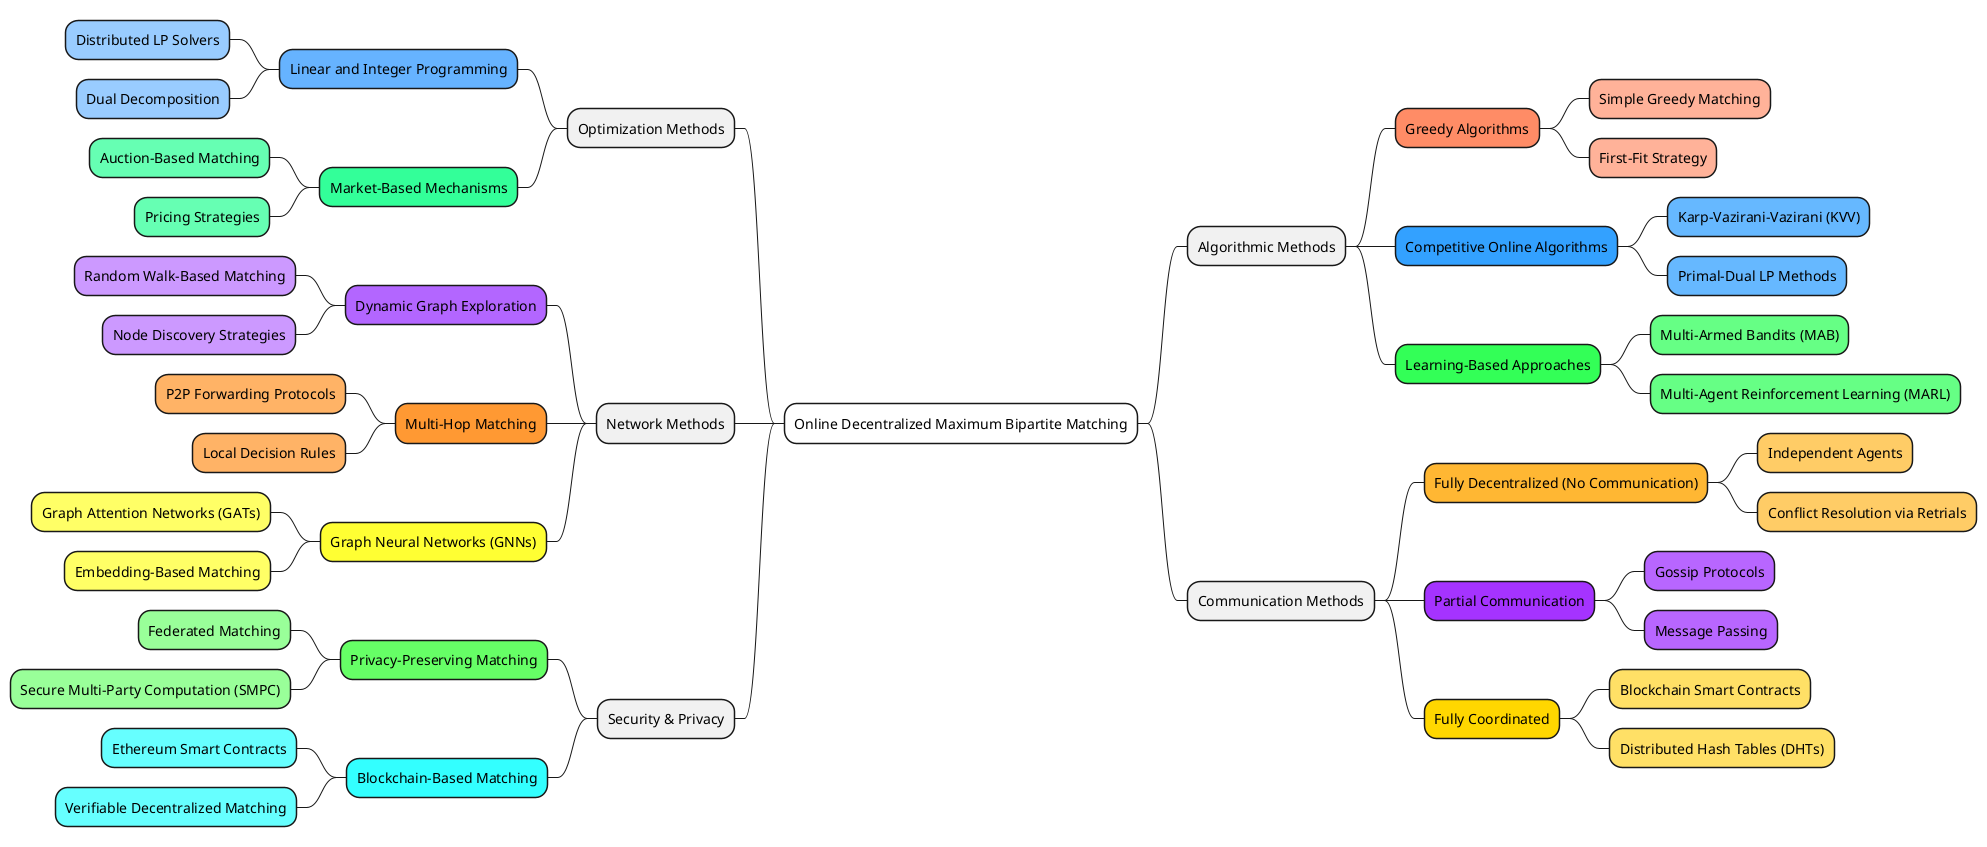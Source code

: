 @startmindmap
*[#FFFFFF] Online Decentralized Maximum Bipartite Matching
** Algorithmic Methods
***[#FF8C66] Greedy Algorithms
****[#FFB299] Simple Greedy Matching
****[#FFB299] First-Fit Strategy
***[#33A1FF] Competitive Online Algorithms
****[#66B8FF] Karp-Vazirani-Vazirani (KVV)
****[#66B8FF] Primal-Dual LP Methods
***[#33FF57] Learning-Based Approaches
****[#66FF85] Multi-Armed Bandits (MAB)
****[#66FF85] Multi-Agent Reinforcement Learning (MARL)
** Communication Methods
***[#FFB733] Fully Decentralized (No Communication)
****[#FFCC66] Independent Agents
****[#FFCC66] Conflict Resolution via Retrials
***[#A533FF] Partial Communication
****[#B866FF] Gossip Protocols
****[#B866FF] Message Passing
***[#FFD700] Fully Coordinated
****[#FFE066] Blockchain Smart Contracts
****[#FFE066] Distributed Hash Tables (DHTs)
-- Optimization Methods
---[#66B3FF] Linear and Integer Programming
----[#99CCFF] Distributed LP Solvers
----[#99CCFF] Dual Decomposition
---[#33FF99] Market-Based Mechanisms
----[#66FFB3] Auction-Based Matching
----[#66FFB3] Pricing Strategies
-- Network Methods
---[#B366FF] Dynamic Graph Exploration
----[#CC99FF] Random Walk-Based Matching
----[#CC99FF] Node Discovery Strategies
---[#FF9933] Multi-Hop Matching
----[#FFB366] P2P Forwarding Protocols
----[#FFB366] Local Decision Rules
---[#FFFF33] Graph Neural Networks (GNNs)
----[#FFFF66] Graph Attention Networks (GATs)
----[#FFFF66] Embedding-Based Matching
-- Security & Privacy
---[#66FF66] Privacy-Preserving Matching
----[#99FF99] Federated Matching
----[#99FF99] Secure Multi-Party Computation (SMPC)
---[#33FFFF] Blockchain-Based Matching
----[#66FFFF] Ethereum Smart Contracts
----[#66FFFF] Verifiable Decentralized Matching
@endmindmap
